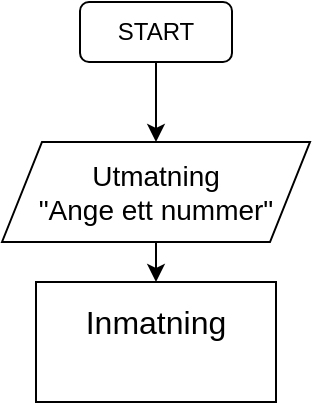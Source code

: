 <mxfile version="13.10.1" type="github">
  <diagram id="OQ10ZAyFoiUq_mqqNgxz" name="Page-1">
    <mxGraphModel dx="868" dy="474" grid="1" gridSize="10" guides="1" tooltips="1" connect="1" arrows="1" fold="1" page="1" pageScale="1" pageWidth="827" pageHeight="1169" math="0" shadow="0">
      <root>
        <mxCell id="0" />
        <mxCell id="1" parent="0" />
        <mxCell id="9qqutHxkAcuJtSDn3JXS-1" value="START" style="rounded=1;whiteSpace=wrap;html=1;" vertex="1" parent="1">
          <mxGeometry x="376" y="20" width="76" height="30" as="geometry" />
        </mxCell>
        <mxCell id="9qqutHxkAcuJtSDn3JXS-3" value="" style="endArrow=classic;html=1;" edge="1" parent="1">
          <mxGeometry width="50" height="50" relative="1" as="geometry">
            <mxPoint x="414" y="50" as="sourcePoint" />
            <mxPoint x="414" y="90" as="targetPoint" />
          </mxGeometry>
        </mxCell>
        <mxCell id="9qqutHxkAcuJtSDn3JXS-4" value="&lt;span style=&quot;font-size: 14px&quot;&gt;Utmatning&lt;br&gt;&quot;Ange ett nummer&quot;&lt;br&gt;&lt;/span&gt;" style="shape=parallelogram;perimeter=parallelogramPerimeter;whiteSpace=wrap;html=1;fixedSize=1;" vertex="1" parent="1">
          <mxGeometry x="337" y="90" width="154" height="50" as="geometry" />
        </mxCell>
        <mxCell id="9qqutHxkAcuJtSDn3JXS-5" value="&lt;span style=&quot;font-size: 16px&quot;&gt;Inmatning&lt;br&gt;&lt;br&gt;&lt;/span&gt;" style="rounded=0;whiteSpace=wrap;html=1;" vertex="1" parent="1">
          <mxGeometry x="354" y="160" width="120" height="60" as="geometry" />
        </mxCell>
        <mxCell id="9qqutHxkAcuJtSDn3JXS-6" value="" style="endArrow=classic;html=1;" edge="1" parent="1">
          <mxGeometry width="50" height="50" relative="1" as="geometry">
            <mxPoint x="414" y="140" as="sourcePoint" />
            <mxPoint x="414" y="160" as="targetPoint" />
          </mxGeometry>
        </mxCell>
      </root>
    </mxGraphModel>
  </diagram>
</mxfile>
